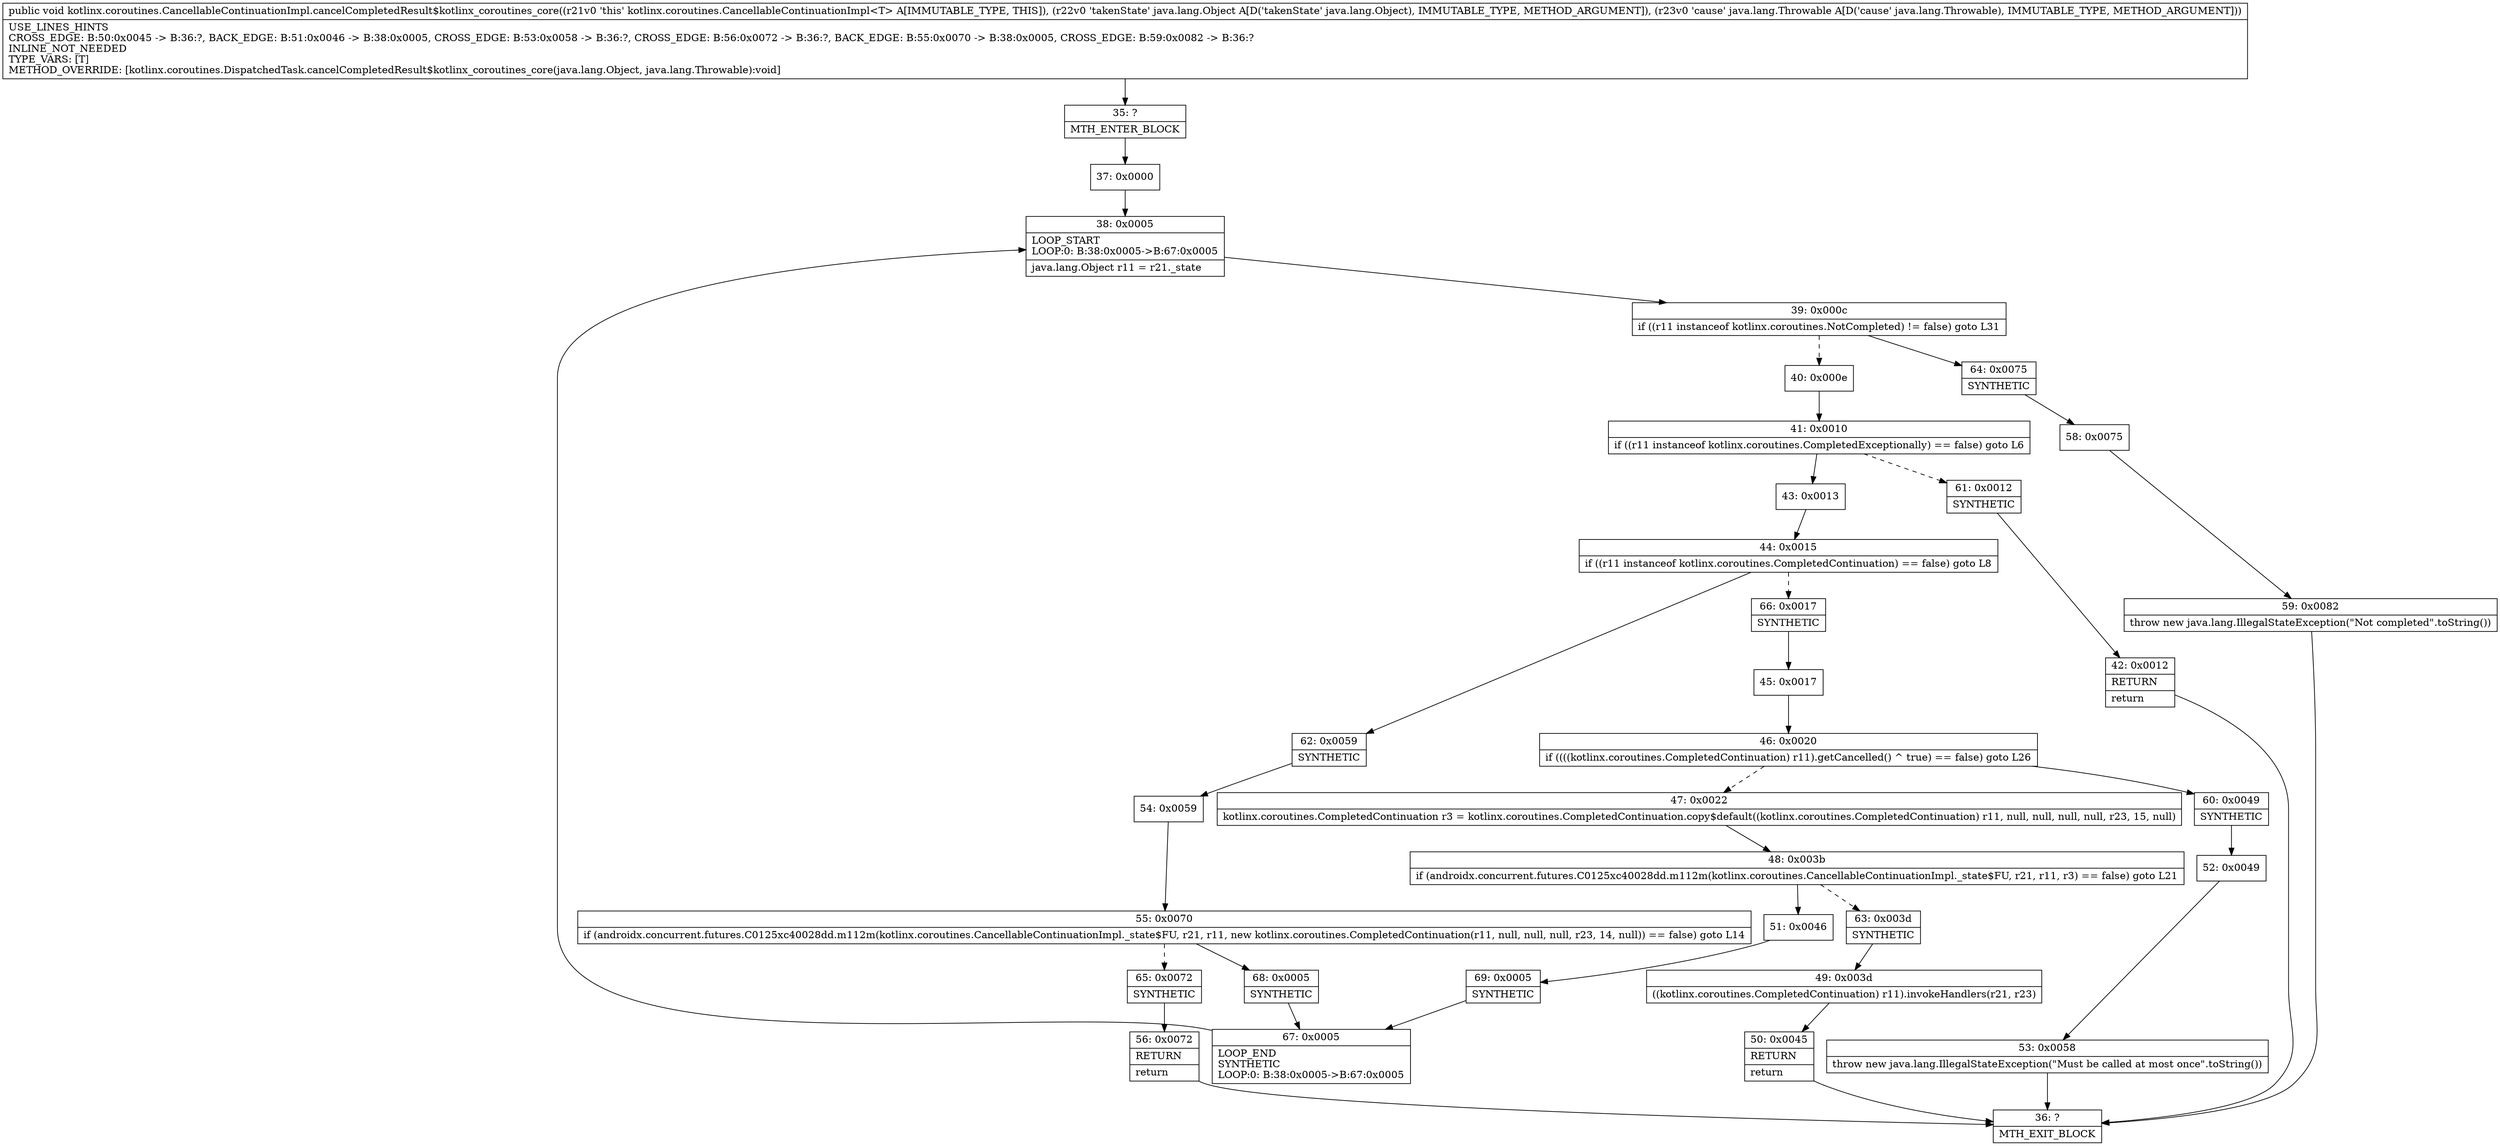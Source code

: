 digraph "CFG forkotlinx.coroutines.CancellableContinuationImpl.cancelCompletedResult$kotlinx_coroutines_core(Ljava\/lang\/Object;Ljava\/lang\/Throwable;)V" {
Node_35 [shape=record,label="{35\:\ ?|MTH_ENTER_BLOCK\l}"];
Node_37 [shape=record,label="{37\:\ 0x0000}"];
Node_38 [shape=record,label="{38\:\ 0x0005|LOOP_START\lLOOP:0: B:38:0x0005\-\>B:67:0x0005\l|java.lang.Object r11 = r21._state\l}"];
Node_39 [shape=record,label="{39\:\ 0x000c|if ((r11 instanceof kotlinx.coroutines.NotCompleted) != false) goto L31\l}"];
Node_40 [shape=record,label="{40\:\ 0x000e}"];
Node_41 [shape=record,label="{41\:\ 0x0010|if ((r11 instanceof kotlinx.coroutines.CompletedExceptionally) == false) goto L6\l}"];
Node_43 [shape=record,label="{43\:\ 0x0013}"];
Node_44 [shape=record,label="{44\:\ 0x0015|if ((r11 instanceof kotlinx.coroutines.CompletedContinuation) == false) goto L8\l}"];
Node_62 [shape=record,label="{62\:\ 0x0059|SYNTHETIC\l}"];
Node_54 [shape=record,label="{54\:\ 0x0059}"];
Node_55 [shape=record,label="{55\:\ 0x0070|if (androidx.concurrent.futures.C0125xc40028dd.m112m(kotlinx.coroutines.CancellableContinuationImpl._state$FU, r21, r11, new kotlinx.coroutines.CompletedContinuation(r11, null, null, null, r23, 14, null)) == false) goto L14\l}"];
Node_65 [shape=record,label="{65\:\ 0x0072|SYNTHETIC\l}"];
Node_56 [shape=record,label="{56\:\ 0x0072|RETURN\l|return\l}"];
Node_36 [shape=record,label="{36\:\ ?|MTH_EXIT_BLOCK\l}"];
Node_68 [shape=record,label="{68\:\ 0x0005|SYNTHETIC\l}"];
Node_67 [shape=record,label="{67\:\ 0x0005|LOOP_END\lSYNTHETIC\lLOOP:0: B:38:0x0005\-\>B:67:0x0005\l}"];
Node_66 [shape=record,label="{66\:\ 0x0017|SYNTHETIC\l}"];
Node_45 [shape=record,label="{45\:\ 0x0017}"];
Node_46 [shape=record,label="{46\:\ 0x0020|if ((((kotlinx.coroutines.CompletedContinuation) r11).getCancelled() ^ true) == false) goto L26\l}"];
Node_47 [shape=record,label="{47\:\ 0x0022|kotlinx.coroutines.CompletedContinuation r3 = kotlinx.coroutines.CompletedContinuation.copy$default((kotlinx.coroutines.CompletedContinuation) r11, null, null, null, null, r23, 15, null)\l}"];
Node_48 [shape=record,label="{48\:\ 0x003b|if (androidx.concurrent.futures.C0125xc40028dd.m112m(kotlinx.coroutines.CancellableContinuationImpl._state$FU, r21, r11, r3) == false) goto L21\l}"];
Node_51 [shape=record,label="{51\:\ 0x0046}"];
Node_69 [shape=record,label="{69\:\ 0x0005|SYNTHETIC\l}"];
Node_63 [shape=record,label="{63\:\ 0x003d|SYNTHETIC\l}"];
Node_49 [shape=record,label="{49\:\ 0x003d|((kotlinx.coroutines.CompletedContinuation) r11).invokeHandlers(r21, r23)\l}"];
Node_50 [shape=record,label="{50\:\ 0x0045|RETURN\l|return\l}"];
Node_60 [shape=record,label="{60\:\ 0x0049|SYNTHETIC\l}"];
Node_52 [shape=record,label="{52\:\ 0x0049}"];
Node_53 [shape=record,label="{53\:\ 0x0058|throw new java.lang.IllegalStateException(\"Must be called at most once\".toString())\l}"];
Node_61 [shape=record,label="{61\:\ 0x0012|SYNTHETIC\l}"];
Node_42 [shape=record,label="{42\:\ 0x0012|RETURN\l|return\l}"];
Node_64 [shape=record,label="{64\:\ 0x0075|SYNTHETIC\l}"];
Node_58 [shape=record,label="{58\:\ 0x0075}"];
Node_59 [shape=record,label="{59\:\ 0x0082|throw new java.lang.IllegalStateException(\"Not completed\".toString())\l}"];
MethodNode[shape=record,label="{public void kotlinx.coroutines.CancellableContinuationImpl.cancelCompletedResult$kotlinx_coroutines_core((r21v0 'this' kotlinx.coroutines.CancellableContinuationImpl\<T\> A[IMMUTABLE_TYPE, THIS]), (r22v0 'takenState' java.lang.Object A[D('takenState' java.lang.Object), IMMUTABLE_TYPE, METHOD_ARGUMENT]), (r23v0 'cause' java.lang.Throwable A[D('cause' java.lang.Throwable), IMMUTABLE_TYPE, METHOD_ARGUMENT]))  | USE_LINES_HINTS\lCROSS_EDGE: B:50:0x0045 \-\> B:36:?, BACK_EDGE: B:51:0x0046 \-\> B:38:0x0005, CROSS_EDGE: B:53:0x0058 \-\> B:36:?, CROSS_EDGE: B:56:0x0072 \-\> B:36:?, BACK_EDGE: B:55:0x0070 \-\> B:38:0x0005, CROSS_EDGE: B:59:0x0082 \-\> B:36:?\lINLINE_NOT_NEEDED\lTYPE_VARS: [T]\lMETHOD_OVERRIDE: [kotlinx.coroutines.DispatchedTask.cancelCompletedResult$kotlinx_coroutines_core(java.lang.Object, java.lang.Throwable):void]\l}"];
MethodNode -> Node_35;Node_35 -> Node_37;
Node_37 -> Node_38;
Node_38 -> Node_39;
Node_39 -> Node_40[style=dashed];
Node_39 -> Node_64;
Node_40 -> Node_41;
Node_41 -> Node_43;
Node_41 -> Node_61[style=dashed];
Node_43 -> Node_44;
Node_44 -> Node_62;
Node_44 -> Node_66[style=dashed];
Node_62 -> Node_54;
Node_54 -> Node_55;
Node_55 -> Node_65[style=dashed];
Node_55 -> Node_68;
Node_65 -> Node_56;
Node_56 -> Node_36;
Node_68 -> Node_67;
Node_67 -> Node_38;
Node_66 -> Node_45;
Node_45 -> Node_46;
Node_46 -> Node_47[style=dashed];
Node_46 -> Node_60;
Node_47 -> Node_48;
Node_48 -> Node_51;
Node_48 -> Node_63[style=dashed];
Node_51 -> Node_69;
Node_69 -> Node_67;
Node_63 -> Node_49;
Node_49 -> Node_50;
Node_50 -> Node_36;
Node_60 -> Node_52;
Node_52 -> Node_53;
Node_53 -> Node_36;
Node_61 -> Node_42;
Node_42 -> Node_36;
Node_64 -> Node_58;
Node_58 -> Node_59;
Node_59 -> Node_36;
}

